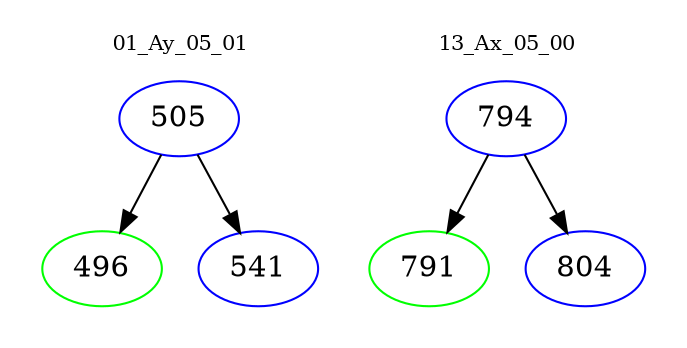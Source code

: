 digraph{
subgraph cluster_0 {
color = white
label = "01_Ay_05_01";
fontsize=10;
T0_505 [label="505", color="blue"]
T0_505 -> T0_496 [color="black"]
T0_496 [label="496", color="green"]
T0_505 -> T0_541 [color="black"]
T0_541 [label="541", color="blue"]
}
subgraph cluster_1 {
color = white
label = "13_Ax_05_00";
fontsize=10;
T1_794 [label="794", color="blue"]
T1_794 -> T1_791 [color="black"]
T1_791 [label="791", color="green"]
T1_794 -> T1_804 [color="black"]
T1_804 [label="804", color="blue"]
}
}
